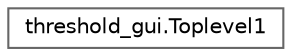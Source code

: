 digraph "Graphical Class Hierarchy"
{
 // LATEX_PDF_SIZE
  bgcolor="transparent";
  edge [fontname=Helvetica,fontsize=10,labelfontname=Helvetica,labelfontsize=10];
  node [fontname=Helvetica,fontsize=10,shape=box,height=0.2,width=0.4];
  rankdir="LR";
  Node0 [id="Node000000",label="threshold_gui.Toplevel1",height=0.2,width=0.4,color="grey40", fillcolor="white", style="filled",URL="$classthreshold__gui_1_1_toplevel1.html",tooltip=" "];
}
